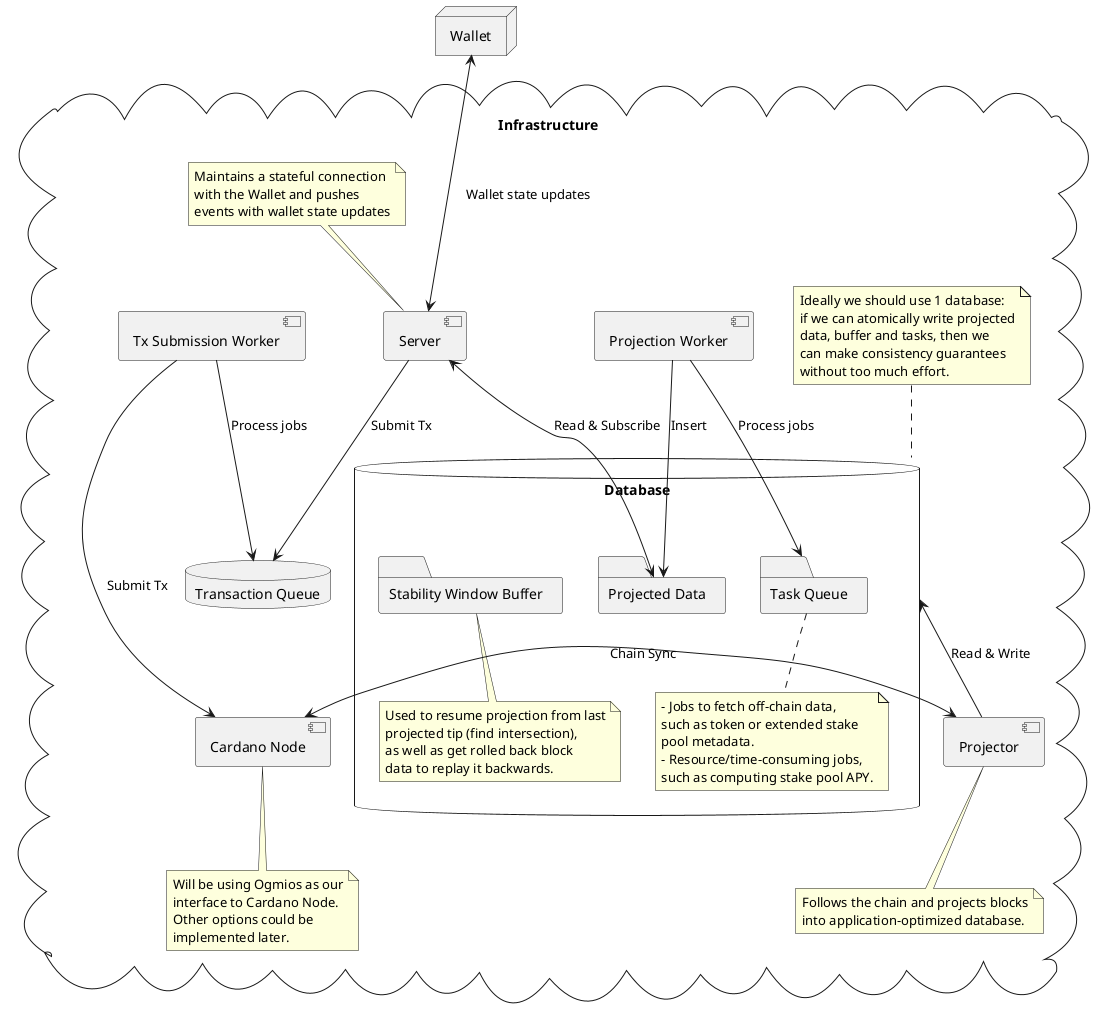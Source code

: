 @startuml Architecture Overview

cloud Infrastructure {
  [Cardano Node] <-> [Projector] : Chain Sync
  note bottom of [Cardano Node]
    Will be using Ogmios as our
    interface to Cardano Node.
    Other options could be
    implemented later.
  end note
  note bottom of Projector
    Follows the chain and projects blocks
    into application-optimized database.
  end note
  database Database {
    folder "Projected Data" as Data
    folder "Stability Window Buffer" as Buffer
    note bottom of Buffer
      Used to resume projection from last
      projected tip (find intersection),
      as well as get rolled back block
      data to replay it backwards.
    end note
    folder "Task Queue" as TaskQueue
    note bottom of TaskQueue
      - Jobs to fetch off-chain data,
      such as token or extended stake
      pool metadata.
      - Resource/time-consuming jobs,
      such as computing stake pool APY.
    end note
  }
  note top of Database
    Ideally we should use 1 database:
    if we can atomically write projected
    data, buffer and tasks, then we
    can make consistency guarantees
    without too much effort.
  end note
  database "Transaction Queue" as TxQueue
  [Server] --> [TxQueue] : Submit Tx
  [Tx Submission Worker] --> [TxQueue] : Process jobs
  [Tx Submission Worker] --> [Cardano Node] : Submit Tx
  Database <-- [Projector] : Read & Write
  [Projection Worker] -> TaskQueue : Process jobs
  [Projection Worker] --> Data : Insert
  [Server] <--> Data : Read & Subscribe
  note top of [Server]
    Maintains a stateful connection
    with the Wallet and pushes
    events with wallet state updates
  end note
}

node Wallet
Wallet <---> [Server] : Wallet state updates

@enduml
